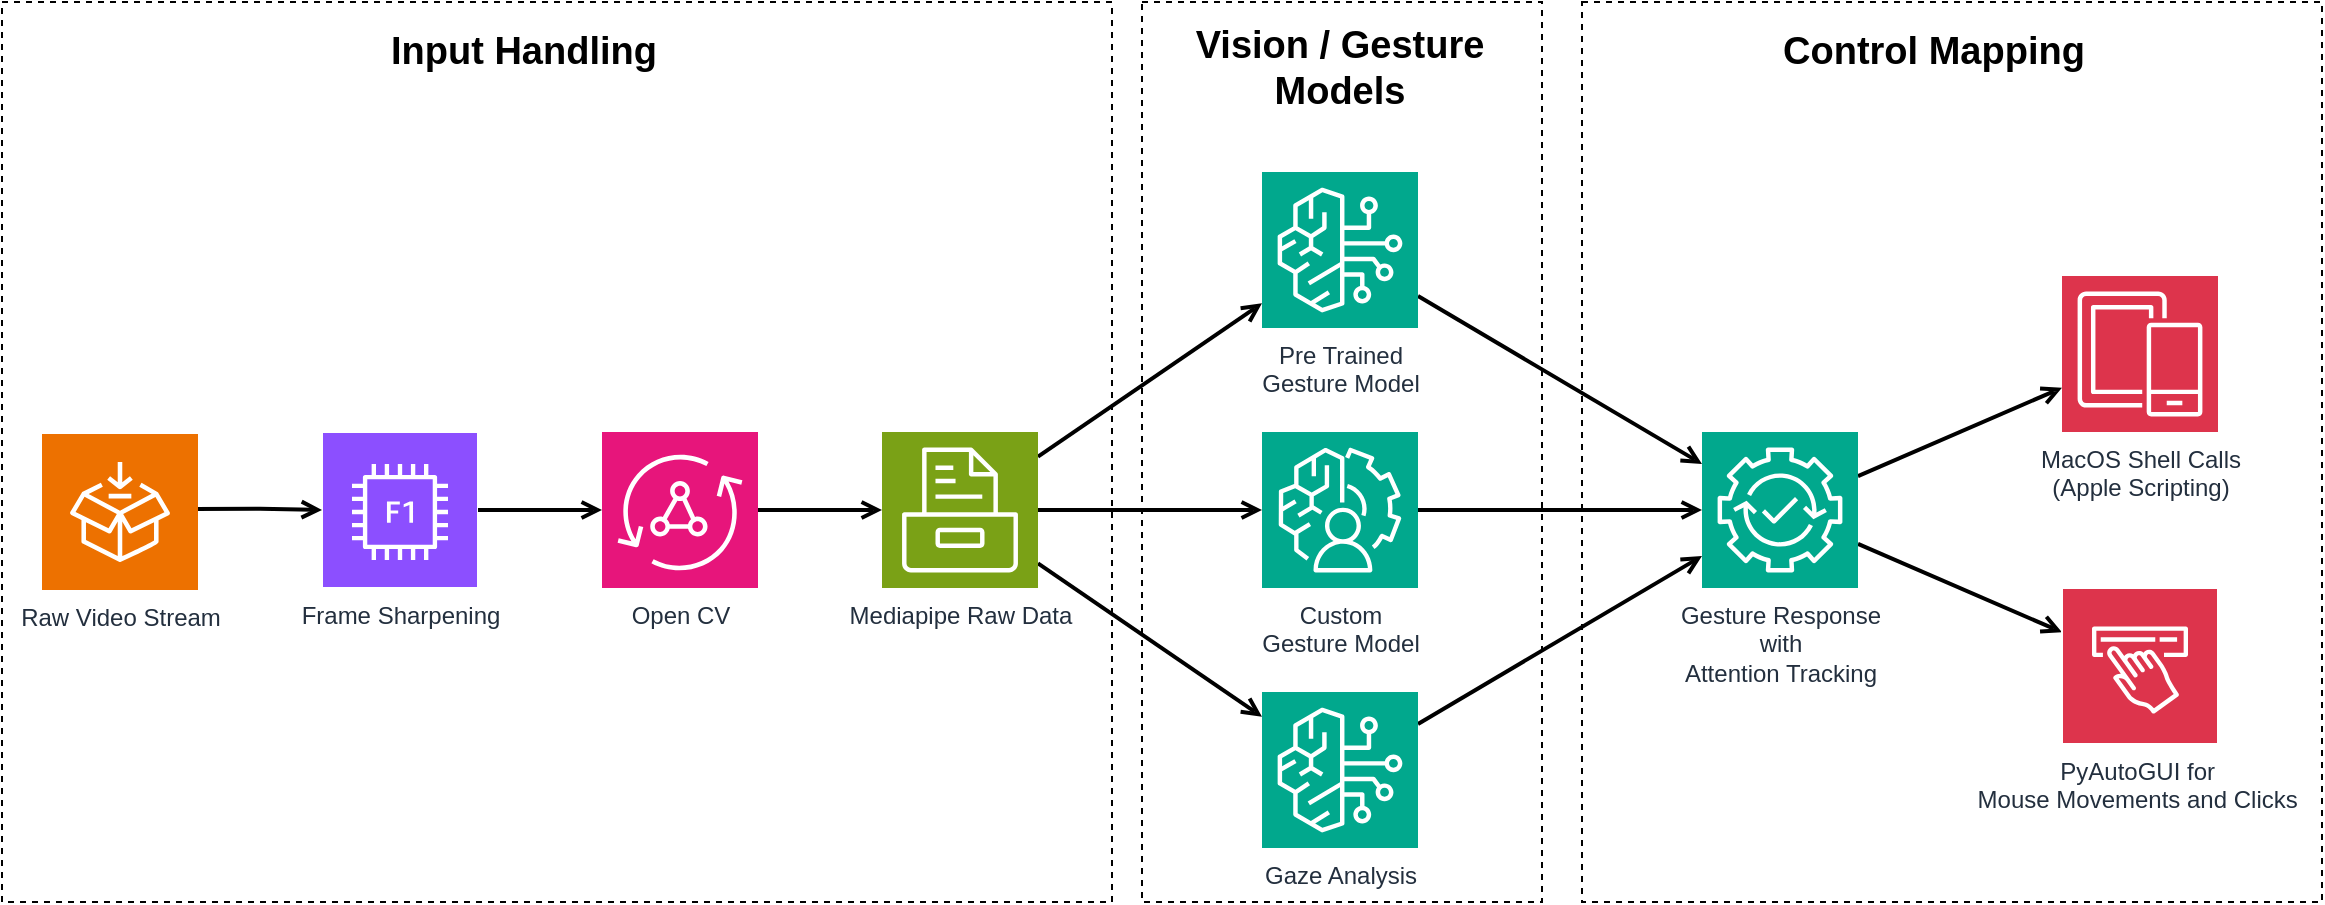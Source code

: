 <mxfile version="26.0.16">
  <diagram id="Ht1M8jgEwFfnCIfOTk4-" name="Page-1">
    <mxGraphModel dx="1080" dy="647" grid="1" gridSize="10" guides="1" tooltips="1" connect="1" arrows="1" fold="1" page="1" pageScale="1" pageWidth="1169" pageHeight="827" math="0" shadow="0">
      <root>
        <mxCell id="0" />
        <mxCell id="1" parent="0" />
        <mxCell id="5zxUk0K1NqiDHCe18hxs-99" value="" style="whiteSpace=wrap;html=1;fillColor=none;dashed=1;" vertex="1" parent="1">
          <mxGeometry x="600" y="160" width="200" height="450" as="geometry" />
        </mxCell>
        <mxCell id="5zxUk0K1NqiDHCe18hxs-98" value="" style="whiteSpace=wrap;html=1;fillColor=none;dashed=1;" vertex="1" parent="1">
          <mxGeometry x="820" y="160" width="370" height="450" as="geometry" />
        </mxCell>
        <mxCell id="5zxUk0K1NqiDHCe18hxs-100" value="" style="whiteSpace=wrap;html=1;fillColor=none;dashed=1;" vertex="1" parent="1">
          <mxGeometry x="30" y="160" width="555" height="450" as="geometry" />
        </mxCell>
        <mxCell id="5zxUk0K1NqiDHCe18hxs-58" value="Frame Sharpening" style="outlineConnect=0;fontColor=#232F3E;gradientColor=#F34482;gradientDirection=north;fillColor=#BC1356;strokeColor=#ffffff;dashed=0;verticalLabelPosition=bottom;verticalAlign=top;align=center;html=1;fontSize=12;fontStyle=0;aspect=fixed;shape=mxgraph.aws4.resourceIcon;resIcon=mxgraph.aws4.sqs;labelBackgroundColor=#ffffff;" vertex="1" parent="1">
          <mxGeometry x="190" y="375" width="78" height="78" as="geometry" />
        </mxCell>
        <mxCell id="5zxUk0K1NqiDHCe18hxs-59" value="" style="whiteSpace=wrap;html=1;aspect=fixed;dashed=0;strokeColor=#ffffff;align=center;verticalAlign=top;fontFamily=Helvetica;fontSize=12;fontColor=#232F3E;fontStyle=0;labelBackgroundColor=#ffffff;fillColor=light-dark(#8c4fff, #ff97d1);gradientColor=none;gradientDirection=north;" vertex="1" parent="1">
          <mxGeometry x="190" y="375" width="78" height="78" as="geometry" />
        </mxCell>
        <mxCell id="5zxUk0K1NqiDHCe18hxs-60" value="&lt;div&gt;Pre Trained&lt;/div&gt;&lt;div&gt;Gesture Model&lt;/div&gt;" style="outlineConnect=0;fontColor=#232F3E;gradientColor=#F34482;gradientDirection=north;fillColor=#BC1356;strokeColor=#ffffff;dashed=0;verticalLabelPosition=bottom;verticalAlign=top;align=center;html=1;fontSize=12;fontStyle=0;aspect=fixed;shape=mxgraph.aws4.resourceIcon;resIcon=mxgraph.aws4.sns;labelBackgroundColor=#ffffff;" vertex="1" parent="1">
          <mxGeometry x="660" y="245" width="78" height="78" as="geometry" />
        </mxCell>
        <mxCell id="5zxUk0K1NqiDHCe18hxs-61" value="Custom&lt;div&gt;Gesture Model&lt;/div&gt;" style="outlineConnect=0;fontColor=#232F3E;gradientColor=#F34482;gradientDirection=north;fillColor=#BC1356;strokeColor=#ffffff;dashed=0;verticalLabelPosition=bottom;verticalAlign=top;align=center;html=1;fontSize=12;fontStyle=0;aspect=fixed;shape=mxgraph.aws4.resourceIcon;resIcon=mxgraph.aws4.cloudwatch;labelBackgroundColor=#ffffff;" vertex="1" parent="1">
          <mxGeometry x="660" y="375" width="78" height="78" as="geometry" />
        </mxCell>
        <mxCell id="5zxUk0K1NqiDHCe18hxs-62" value="Gaze Analysis" style="outlineConnect=0;fontColor=#232F3E;gradientColor=#F34482;gradientDirection=north;fillColor=#BC1356;strokeColor=#ffffff;dashed=0;verticalLabelPosition=bottom;verticalAlign=top;align=center;html=1;fontSize=12;fontStyle=0;aspect=fixed;shape=mxgraph.aws4.resourceIcon;resIcon=mxgraph.aws4.sns;labelBackgroundColor=#ffffff;" vertex="1" parent="1">
          <mxGeometry x="660" y="505" width="78" height="78" as="geometry" />
        </mxCell>
        <mxCell id="5zxUk0K1NqiDHCe18hxs-63" value="Open CV" style="outlineConnect=0;fontColor=#232F3E;gradientColor=#F34482;gradientDirection=north;fillColor=#BC1356;strokeColor=#ffffff;dashed=0;verticalLabelPosition=bottom;verticalAlign=top;align=center;html=1;fontSize=12;fontStyle=0;aspect=fixed;shape=mxgraph.aws4.resourceIcon;resIcon=mxgraph.aws4.cloudtrail;labelBackgroundColor=#ffffff;" vertex="1" parent="1">
          <mxGeometry x="330" y="375" width="78" height="78" as="geometry" />
        </mxCell>
        <mxCell id="5zxUk0K1NqiDHCe18hxs-64" value="" style="rounded=0;orthogonalLoop=1;jettySize=auto;html=1;endArrow=open;endFill=0;strokeWidth=2;" edge="1" parent="1" source="5zxUk0K1NqiDHCe18hxs-63" target="5zxUk0K1NqiDHCe18hxs-65">
          <mxGeometry relative="1" as="geometry">
            <mxPoint x="49" y="539.95" as="sourcePoint" />
            <mxPoint x="217.0" y="438.998" as="targetPoint" />
          </mxGeometry>
        </mxCell>
        <mxCell id="5zxUk0K1NqiDHCe18hxs-65" value="Mediapipe Raw Data" style="outlineConnect=0;fontColor=#232F3E;gradientColor=#F34482;gradientDirection=north;fillColor=#BC1356;strokeColor=#ffffff;dashed=0;verticalLabelPosition=bottom;verticalAlign=top;align=center;html=1;fontSize=12;fontStyle=0;aspect=fixed;shape=mxgraph.aws4.resourceIcon;resIcon=mxgraph.aws4.cloudtrail;labelBackgroundColor=#ffffff;" vertex="1" parent="1">
          <mxGeometry x="470" y="375" width="78" height="78" as="geometry" />
        </mxCell>
        <mxCell id="5zxUk0K1NqiDHCe18hxs-66" value="" style="rounded=0;orthogonalLoop=1;jettySize=auto;html=1;endArrow=open;endFill=0;strokeWidth=2;" edge="1" parent="1" source="5zxUk0K1NqiDHCe18hxs-65" target="5zxUk0K1NqiDHCe18hxs-61">
          <mxGeometry relative="1" as="geometry" />
        </mxCell>
        <mxCell id="5zxUk0K1NqiDHCe18hxs-67" value="" style="rounded=0;orthogonalLoop=1;jettySize=auto;html=1;endArrow=open;endFill=0;strokeWidth=2;" edge="1" parent="1" source="5zxUk0K1NqiDHCe18hxs-65" target="5zxUk0K1NqiDHCe18hxs-60">
          <mxGeometry relative="1" as="geometry">
            <mxPoint x="588" y="434" as="sourcePoint" />
            <mxPoint x="620" y="434" as="targetPoint" />
          </mxGeometry>
        </mxCell>
        <mxCell id="5zxUk0K1NqiDHCe18hxs-68" value="" style="rounded=0;orthogonalLoop=1;jettySize=auto;html=1;endArrow=open;endFill=0;strokeWidth=2;" edge="1" parent="1" source="5zxUk0K1NqiDHCe18hxs-65" target="5zxUk0K1NqiDHCe18hxs-62">
          <mxGeometry relative="1" as="geometry">
            <mxPoint x="578" y="635" as="sourcePoint" />
            <mxPoint x="620" y="674" as="targetPoint" />
          </mxGeometry>
        </mxCell>
        <mxCell id="5zxUk0K1NqiDHCe18hxs-69" value="Gesture Response&lt;div&gt;with&lt;/div&gt;&lt;div&gt;Attention Tracking&lt;/div&gt;" style="outlineConnect=0;fontColor=#232F3E;gradientColor=#F34482;gradientDirection=north;fillColor=#BC1356;strokeColor=#ffffff;dashed=0;verticalLabelPosition=bottom;verticalAlign=top;align=center;html=1;fontSize=12;fontStyle=0;aspect=fixed;shape=mxgraph.aws4.resourceIcon;resIcon=mxgraph.aws4.sqs;labelBackgroundColor=#ffffff;" vertex="1" parent="1">
          <mxGeometry x="880" y="375" width="78" height="78" as="geometry" />
        </mxCell>
        <mxCell id="5zxUk0K1NqiDHCe18hxs-70" value="" style="rounded=0;orthogonalLoop=1;jettySize=auto;html=1;endArrow=open;endFill=0;strokeWidth=2;" edge="1" parent="1" source="5zxUk0K1NqiDHCe18hxs-60" target="5zxUk0K1NqiDHCe18hxs-69">
          <mxGeometry relative="1" as="geometry">
            <mxPoint x="810" y="475" as="sourcePoint" />
            <mxPoint x="942" y="405" as="targetPoint" />
          </mxGeometry>
        </mxCell>
        <mxCell id="5zxUk0K1NqiDHCe18hxs-71" value="" style="rounded=0;orthogonalLoop=1;jettySize=auto;html=1;endArrow=open;endFill=0;strokeWidth=2;" edge="1" parent="1" source="5zxUk0K1NqiDHCe18hxs-61" target="5zxUk0K1NqiDHCe18hxs-69">
          <mxGeometry relative="1" as="geometry">
            <mxPoint x="748" y="450" as="sourcePoint" />
            <mxPoint x="890" y="528" as="targetPoint" />
          </mxGeometry>
        </mxCell>
        <mxCell id="5zxUk0K1NqiDHCe18hxs-72" value="" style="rounded=0;orthogonalLoop=1;jettySize=auto;html=1;endArrow=open;endFill=0;strokeWidth=2;" edge="1" parent="1" source="5zxUk0K1NqiDHCe18hxs-62" target="5zxUk0K1NqiDHCe18hxs-69">
          <mxGeometry relative="1" as="geometry">
            <mxPoint x="738" y="553" as="sourcePoint" />
            <mxPoint x="880" y="553" as="targetPoint" />
          </mxGeometry>
        </mxCell>
        <mxCell id="5zxUk0K1NqiDHCe18hxs-73" value="MacOS Shell Calls&lt;div&gt;(Apple Scripting)&lt;/div&gt;" style="outlineConnect=0;fontColor=#232F3E;gradientColor=#F34482;gradientDirection=north;fillColor=#BC1356;strokeColor=#ffffff;dashed=0;verticalLabelPosition=bottom;verticalAlign=top;align=center;html=1;fontSize=12;fontStyle=0;aspect=fixed;shape=mxgraph.aws4.resourceIcon;resIcon=mxgraph.aws4.sqs;labelBackgroundColor=#ffffff;" vertex="1" parent="1">
          <mxGeometry x="1060" y="297" width="78" height="78" as="geometry" />
        </mxCell>
        <mxCell id="5zxUk0K1NqiDHCe18hxs-74" value="" style="rounded=0;orthogonalLoop=1;jettySize=auto;html=1;endArrow=open;endFill=0;strokeWidth=2;" edge="1" parent="1" source="5zxUk0K1NqiDHCe18hxs-69" target="5zxUk0K1NqiDHCe18hxs-73">
          <mxGeometry relative="1" as="geometry">
            <mxPoint x="990" y="535" as="sourcePoint" />
            <mxPoint x="1132" y="613" as="targetPoint" />
          </mxGeometry>
        </mxCell>
        <mxCell id="5zxUk0K1NqiDHCe18hxs-75" value="PyAutoGUI for&amp;nbsp;&lt;div&gt;Mouse Movements and Clicks&amp;nbsp;&lt;/div&gt;" style="outlineConnect=0;fontColor=#232F3E;gradientColor=none;gradientDirection=north;fillColor=light-dark(#dd344c, #ff97d1);strokeColor=#ffffff;dashed=0;verticalLabelPosition=bottom;verticalAlign=top;align=center;html=1;fontSize=12;fontStyle=0;aspect=fixed;shape=mxgraph.aws4.resourceIcon;resIcon=mxgraph.aws4.sqs;labelBackgroundColor=#ffffff;" vertex="1" parent="1">
          <mxGeometry x="1060" y="453" width="78" height="78" as="geometry" />
        </mxCell>
        <mxCell id="5zxUk0K1NqiDHCe18hxs-76" value="" style="rounded=0;orthogonalLoop=1;jettySize=auto;html=1;endArrow=open;endFill=0;strokeWidth=2;" edge="1" parent="1" source="5zxUk0K1NqiDHCe18hxs-69" target="5zxUk0K1NqiDHCe18hxs-75">
          <mxGeometry relative="1" as="geometry">
            <mxPoint x="980" y="497" as="sourcePoint" />
            <mxPoint x="1092" y="445" as="targetPoint" />
          </mxGeometry>
        </mxCell>
        <mxCell id="5zxUk0K1NqiDHCe18hxs-77" value="" style="rounded=0;orthogonalLoop=1;jettySize=auto;html=1;endArrow=open;endFill=0;strokeWidth=2;exitX=1;exitY=0.5;exitDx=0;exitDy=0;" edge="1" parent="1" source="5zxUk0K1NqiDHCe18hxs-59" target="5zxUk0K1NqiDHCe18hxs-63">
          <mxGeometry relative="1" as="geometry">
            <mxPoint x="283.95" y="505" as="sourcePoint" />
          </mxGeometry>
        </mxCell>
        <mxCell id="5zxUk0K1NqiDHCe18hxs-78" value="" style="edgeStyle=orthogonalEdgeStyle;rounded=0;orthogonalLoop=1;jettySize=auto;html=1;endArrow=open;endFill=0;strokeWidth=2;entryX=0;entryY=0.5;entryDx=0;entryDy=0;exitX=0.981;exitY=0.48;exitDx=0;exitDy=0;exitPerimeter=0;" edge="1" parent="1" source="5zxUk0K1NqiDHCe18hxs-92" target="5zxUk0K1NqiDHCe18hxs-59">
          <mxGeometry relative="1" as="geometry">
            <mxPoint x="178" y="344" as="sourcePoint" />
            <mxPoint x="190" y="415" as="targetPoint" />
          </mxGeometry>
        </mxCell>
        <mxCell id="5zxUk0K1NqiDHCe18hxs-79" value="" style="sketch=0;points=[[0,0,0],[0.25,0,0],[0.5,0,0],[0.75,0,0],[1,0,0],[0,1,0],[0.25,1,0],[0.5,1,0],[0.75,1,0],[1,1,0],[0,0.25,0],[0,0.5,0],[0,0.75,0],[1,0.25,0],[1,0.5,0],[1,0.75,0]];outlineConnect=0;fontColor=#232F3E;fillColor=#01A88D;strokeColor=#ffffff;dashed=0;verticalLabelPosition=bottom;verticalAlign=top;align=center;html=1;fontSize=12;fontStyle=0;aspect=fixed;shape=mxgraph.aws4.resourceIcon;resIcon=mxgraph.aws4.apache_mxnet_on_aws;" vertex="1" parent="1">
          <mxGeometry x="330" y="375" width="78" height="78" as="geometry" />
        </mxCell>
        <mxCell id="5zxUk0K1NqiDHCe18hxs-80" value="" style="sketch=0;points=[[0,0,0],[0.25,0,0],[0.5,0,0],[0.75,0,0],[1,0,0],[0,1,0],[0.25,1,0],[0.5,1,0],[0.75,1,0],[1,1,0],[0,0.25,0],[0,0.5,0],[0,0.75,0],[1,0.25,0],[1,0.5,0],[1,0.75,0]];outlineConnect=0;fontColor=#232F3E;fillColor=#7AA116;strokeColor=#ffffff;dashed=0;verticalLabelPosition=bottom;verticalAlign=top;align=center;html=1;fontSize=12;fontStyle=0;aspect=fixed;shape=mxgraph.aws4.resourceIcon;resIcon=mxgraph.aws4.storage;" vertex="1" parent="1">
          <mxGeometry x="470" y="375" width="78" height="78" as="geometry" />
        </mxCell>
        <mxCell id="5zxUk0K1NqiDHCe18hxs-81" value="" style="sketch=0;points=[[0,0,0],[0.25,0,0],[0.5,0,0],[0.75,0,0],[1,0,0],[0,1,0],[0.25,1,0],[0.5,1,0],[0.75,1,0],[1,1,0],[0,0.25,0],[0,0.5,0],[0,0.75,0],[1,0.25,0],[1,0.5,0],[1,0.75,0]];outlineConnect=0;fontColor=#232F3E;fillColor=#01A88D;strokeColor=#ffffff;dashed=0;verticalLabelPosition=bottom;verticalAlign=top;align=center;html=1;fontSize=12;fontStyle=0;aspect=fixed;shape=mxgraph.aws4.resourceIcon;resIcon=mxgraph.aws4.bedrock;" vertex="1" parent="1">
          <mxGeometry x="660" y="245" width="78" height="78" as="geometry" />
        </mxCell>
        <mxCell id="5zxUk0K1NqiDHCe18hxs-82" value="" style="sketch=0;points=[[0,0,0],[0.25,0,0],[0.5,0,0],[0.75,0,0],[1,0,0],[0,1,0],[0.25,1,0],[0.5,1,0],[0.75,1,0],[1,1,0],[0,0.25,0],[0,0.5,0],[0,0.75,0],[1,0.25,0],[1,0.5,0],[1,0.75,0]];outlineConnect=0;fontColor=#232F3E;fillColor=#01A88D;strokeColor=#ffffff;dashed=0;verticalLabelPosition=bottom;verticalAlign=top;align=center;html=1;fontSize=12;fontStyle=0;aspect=fixed;shape=mxgraph.aws4.resourceIcon;resIcon=mxgraph.aws4.augmented_ai;" vertex="1" parent="1">
          <mxGeometry x="660" y="375" width="78" height="78" as="geometry" />
        </mxCell>
        <mxCell id="5zxUk0K1NqiDHCe18hxs-83" value="" style="sketch=0;points=[[0,0,0],[0.25,0,0],[0.5,0,0],[0.75,0,0],[1,0,0],[0,1,0],[0.25,1,0],[0.5,1,0],[0.75,1,0],[1,1,0],[0,0.25,0],[0,0.5,0],[0,0.75,0],[1,0.25,0],[1,0.5,0],[1,0.75,0]];outlineConnect=0;fontColor=#232F3E;fillColor=#01A88D;strokeColor=#ffffff;dashed=0;verticalLabelPosition=bottom;verticalAlign=top;align=center;html=1;fontSize=12;fontStyle=0;aspect=fixed;shape=mxgraph.aws4.resourceIcon;resIcon=mxgraph.aws4.bedrock;" vertex="1" parent="1">
          <mxGeometry x="660" y="505" width="78" height="78" as="geometry" />
        </mxCell>
        <mxCell id="5zxUk0K1NqiDHCe18hxs-84" value="" style="whiteSpace=wrap;html=1;aspect=fixed;dashed=0;strokeColor=#ffffff;align=center;verticalAlign=top;fontFamily=Helvetica;fontSize=12;fontColor=#232F3E;fontStyle=0;labelBackgroundColor=#ffffff;fillColor=light-dark(#dd344c, #ff97d1);gradientColor=none;gradientDirection=north;" vertex="1" parent="1">
          <mxGeometry x="1060" y="453" width="78" height="78" as="geometry" />
        </mxCell>
        <mxCell id="5zxUk0K1NqiDHCe18hxs-85" value="" style="sketch=0;points=[[0,0,0],[0.25,0,0],[0.5,0,0],[0.75,0,0],[1,0,0],[0,1,0],[0.25,1,0],[0.5,1,0],[0.75,1,0],[1,1,0],[0,0.25,0],[0,0.5,0],[0,0.75,0],[1,0.25,0],[1,0.5,0],[1,0.75,0]];outlineConnect=0;fontColor=#232F3E;fillColor=#01A88D;strokeColor=#ffffff;dashed=0;verticalLabelPosition=bottom;verticalAlign=top;align=center;html=1;fontSize=12;fontStyle=0;aspect=fixed;shape=mxgraph.aws4.resourceIcon;resIcon=mxgraph.aws4.devops_guru;" vertex="1" parent="1">
          <mxGeometry x="880" y="375" width="78" height="78" as="geometry" />
        </mxCell>
        <mxCell id="5zxUk0K1NqiDHCe18hxs-86" value="" style="sketch=0;points=[[0,0,0],[0.25,0,0],[0.5,0,0],[0.75,0,0],[1,0,0],[0,1,0],[0.25,1,0],[0.5,1,0],[0.75,1,0],[1,1,0],[0,0.25,0],[0,0.5,0],[0,0.75,0],[1,0.25,0],[1,0.5,0],[1,0.75,0]];outlineConnect=0;fontColor=#232F3E;fillColor=#DD344C;strokeColor=#ffffff;dashed=0;verticalLabelPosition=bottom;verticalAlign=top;align=center;html=1;fontSize=12;fontStyle=0;aspect=fixed;shape=mxgraph.aws4.resourceIcon;resIcon=mxgraph.aws4.mobile;" vertex="1" parent="1">
          <mxGeometry x="1060" y="297" width="78" height="78" as="geometry" />
        </mxCell>
        <mxCell id="5zxUk0K1NqiDHCe18hxs-87" value="" style="sketch=0;outlineConnect=0;fontColor=#232F3E;gradientColor=none;fillColor=light-dark(#ffffff, #ff7f93);strokeColor=none;dashed=0;verticalLabelPosition=bottom;verticalAlign=top;align=center;html=1;fontSize=12;fontStyle=0;aspect=fixed;shape=mxgraph.aws4.amplify_aws_amplify_studio;" vertex="1" parent="1">
          <mxGeometry x="1075" y="472" width="48" height="44" as="geometry" />
        </mxCell>
        <mxCell id="5zxUk0K1NqiDHCe18hxs-88" value="" style="sketch=0;points=[[0,0,0],[0.25,0,0],[0.5,0,0],[0.75,0,0],[1,0,0],[0,1,0],[0.25,1,0],[0.5,1,0],[0.75,1,0],[1,1,0],[0,0.25,0],[0,0.5,0],[0,0.75,0],[1,0.25,0],[1,0.5,0],[1,0.75,0]];outlineConnect=0;fontColor=#232F3E;gradientColor=#F34482;gradientDirection=north;fillColor=#BC1356;strokeColor=#ffffff;dashed=0;verticalLabelPosition=bottom;verticalAlign=top;align=center;html=1;fontSize=12;fontStyle=0;aspect=fixed;shape=mxgraph.aws4.resourceIcon;resIcon=mxgraph.aws4.ar_vr;" vertex="1" parent="1">
          <mxGeometry x="330" y="375" width="78" height="78" as="geometry" />
        </mxCell>
        <mxCell id="5zxUk0K1NqiDHCe18hxs-89" value="" style="sketch=0;points=[[0,0,0],[0.25,0,0],[0.5,0,0],[0.75,0,0],[1,0,0],[0,1,0],[0.25,1,0],[0.5,1,0],[0.75,1,0],[1,1,0],[0,0.25,0],[0,0.5,0],[0,0.75,0],[1,0.25,0],[1,0.5,0],[1,0.75,0]];outlineConnect=0;fontColor=#232F3E;fillColor=#E7157B;strokeColor=#ffffff;dashed=0;verticalLabelPosition=bottom;verticalAlign=top;align=center;html=1;fontSize=12;fontStyle=0;aspect=fixed;shape=mxgraph.aws4.resourceIcon;resIcon=mxgraph.aws4.appsync;" vertex="1" parent="1">
          <mxGeometry x="330" y="375" width="78" height="78" as="geometry" />
        </mxCell>
        <mxCell id="5zxUk0K1NqiDHCe18hxs-90" value="" style="sketch=0;outlineConnect=0;fontColor=#232F3E;gradientColor=none;fillColor=light-dark(#ffffff, #d86d0c);strokeColor=none;dashed=0;verticalLabelPosition=bottom;verticalAlign=top;align=center;html=1;fontSize=12;fontStyle=0;aspect=fixed;pointerEvents=1;shape=mxgraph.aws4.f1_instance;" vertex="1" parent="1">
          <mxGeometry x="205" y="391" width="48" height="48" as="geometry" />
        </mxCell>
        <mxCell id="5zxUk0K1NqiDHCe18hxs-91" value="Raw Video Stream" style="outlineConnect=0;fontColor=#232F3E;gradientColor=#F34482;gradientDirection=north;fillColor=#BC1356;strokeColor=#ffffff;dashed=0;verticalLabelPosition=bottom;verticalAlign=top;align=center;html=1;fontSize=12;fontStyle=0;aspect=fixed;shape=mxgraph.aws4.resourceIcon;resIcon=mxgraph.aws4.sqs;labelBackgroundColor=#ffffff;" vertex="1" parent="1">
          <mxGeometry x="50" y="376" width="78" height="78" as="geometry" />
        </mxCell>
        <mxCell id="5zxUk0K1NqiDHCe18hxs-92" value="" style="whiteSpace=wrap;html=1;aspect=fixed;dashed=0;strokeColor=none;align=center;verticalAlign=top;fontFamily=Helvetica;fontSize=12;fontColor=#232F3E;fontStyle=0;labelBackgroundColor=#ffffff;fillColor=light-dark(#ed7100, #ff97d1);gradientColor=none;gradientDirection=north;" vertex="1" parent="1">
          <mxGeometry x="50" y="376" width="78" height="78" as="geometry" />
        </mxCell>
        <mxCell id="5zxUk0K1NqiDHCe18hxs-93" value="" style="sketch=0;outlineConnect=0;fontColor=#232F3E;gradientColor=none;fillColor=light-dark(#ffffff, #ff81d9);strokeColor=none;dashed=0;verticalLabelPosition=bottom;verticalAlign=top;align=center;html=1;fontSize=12;fontStyle=0;aspect=fixed;pointerEvents=1;shape=mxgraph.aws4.systems_manager_distributor;" vertex="1" parent="1">
          <mxGeometry x="64" y="390" width="50" height="50" as="geometry" />
        </mxCell>
        <mxCell id="5zxUk0K1NqiDHCe18hxs-94" value="Vision / Gesture Models" style="text;strokeColor=none;align=center;fillColor=none;html=1;verticalAlign=middle;whiteSpace=wrap;rounded=0;fontStyle=1;fontSize=19;" vertex="1" parent="1">
          <mxGeometry x="613.25" y="178" width="171.5" height="30" as="geometry" />
        </mxCell>
        <mxCell id="5zxUk0K1NqiDHCe18hxs-96" value="Input Handling" style="text;strokeColor=none;align=center;fillColor=none;html=1;verticalAlign=middle;whiteSpace=wrap;rounded=0;fontStyle=1;fontSize=19;" vertex="1" parent="1">
          <mxGeometry x="205" y="170" width="171.5" height="30" as="geometry" />
        </mxCell>
        <mxCell id="5zxUk0K1NqiDHCe18hxs-97" value="Control Mapping" style="text;strokeColor=none;align=center;fillColor=none;html=1;verticalAlign=middle;whiteSpace=wrap;rounded=0;fontStyle=1;fontSize=19;" vertex="1" parent="1">
          <mxGeometry x="910" y="170" width="171.5" height="30" as="geometry" />
        </mxCell>
      </root>
    </mxGraphModel>
  </diagram>
</mxfile>
